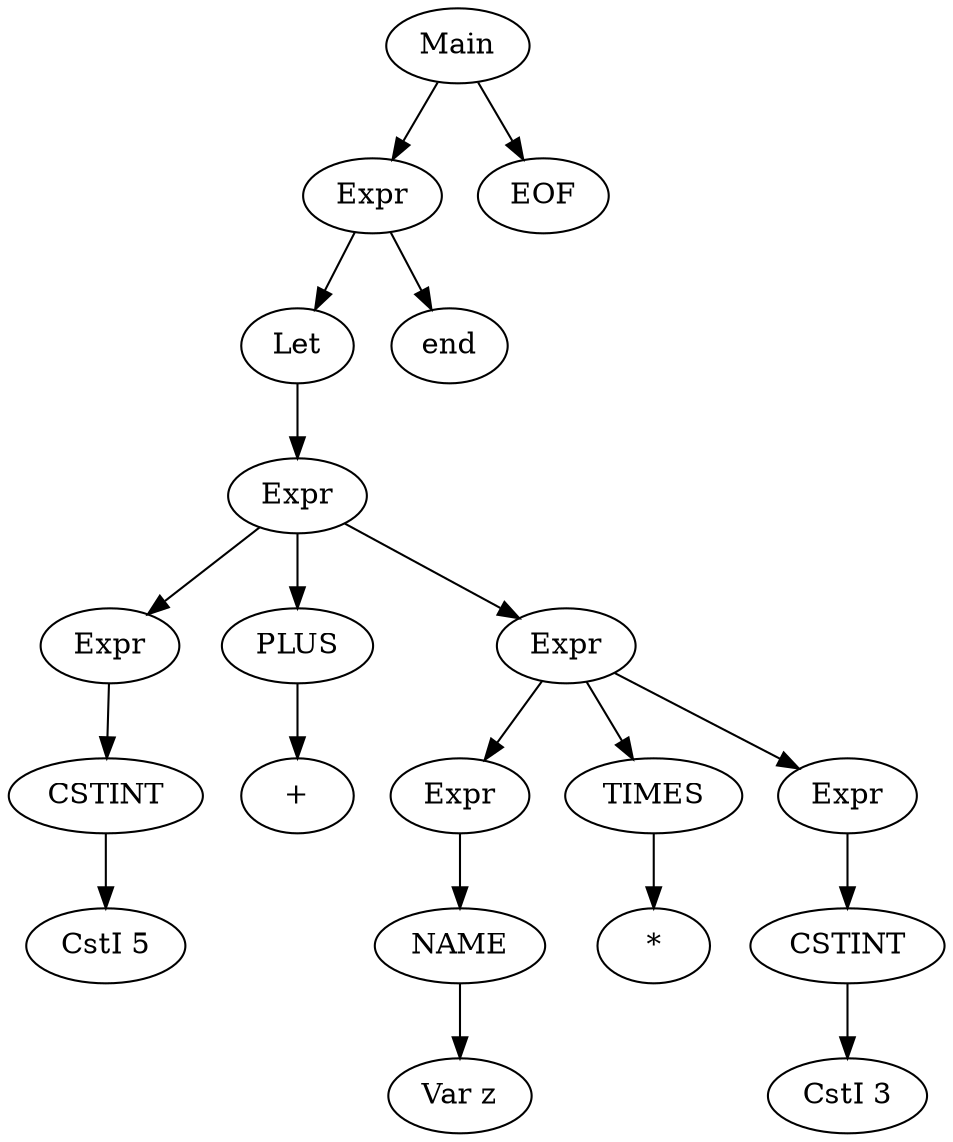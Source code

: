 digraph tree {
	Main -> {Expr EOF};
	Expr -> {Let end};
	"2Expr" [label=Expr];
	Let -> "2Expr" //5 + Var z * 3
	"2Expr" -> {"3Expr" [label=Expr] PLUS "4Expr" [label=Expr]}
	"4Expr" -> {"5Expr" [label=Expr] TIMES "6Expr" [label=Expr]}
	PLUS -> "+"
	TIMES -> "*"
	"6Expr" -> CSTINT -> "CstI 3"
	"5Expr" -> NAME -> "Var z"
	"2CSTINT" [label=CSTINT]
	"3Expr" -> "2CSTINT" -> "CstI 5"
}
// Let z = (17) in 5 + Var z * 3 end EOF
